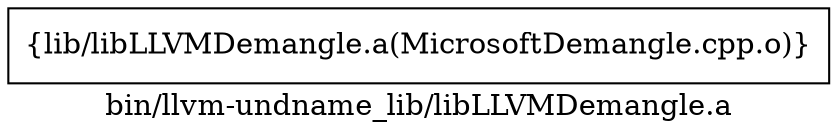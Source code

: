 digraph "bin/llvm-undname_lib/libLLVMDemangle.a" {
	label="bin/llvm-undname_lib/libLLVMDemangle.a";
	rankdir=LR;

	Node0x55ac01f899c8 [shape=record,shape=box,group=0,label="{lib/libLLVMDemangle.a(MicrosoftDemangle.cpp.o)}"];
}
